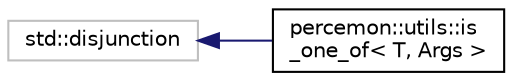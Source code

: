 digraph "Graphical Class Hierarchy"
{
 // LATEX_PDF_SIZE
  edge [fontname="Helvetica",fontsize="10",labelfontname="Helvetica",labelfontsize="10"];
  node [fontname="Helvetica",fontsize="10",shape=record];
  rankdir="LR";
  Node23 [label="std::disjunction",height=0.2,width=0.4,color="grey75", fillcolor="white", style="filled",tooltip=" "];
  Node23 -> Node0 [dir="back",color="midnightblue",fontsize="10",style="solid",fontname="Helvetica"];
  Node0 [label="percemon::utils::is\l_one_of\< T, Args \>",height=0.2,width=0.4,color="black", fillcolor="white", style="filled",URL="$structpercemon_1_1utils_1_1is__one__of.html",tooltip=" "];
}
